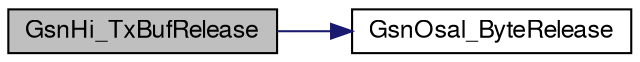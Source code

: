 digraph G
{
  edge [fontname="FreeSans",fontsize="12",labelfontname="FreeSans",labelfontsize="12"];
  node [fontname="FreeSans",fontsize="12",shape=record];
  rankdir=LR;
  Node1 [label="GsnHi_TxBufRelease",height=0.2,width=0.4,color="black", fillcolor="grey75", style="filled" fontcolor="black"];
  Node1 -> Node2 [color="midnightblue",fontsize="12",style="solid",fontname="FreeSans"];
  Node2 [label="GsnOsal_ByteRelease",height=0.2,width=0.4,color="black", fillcolor="white", style="filled",URL="$a00650.html#ga278d0c8b448a24f26c2359b7830c0da2",tooltip="Byte Release. This function is used to release the allocated memory."];
}
